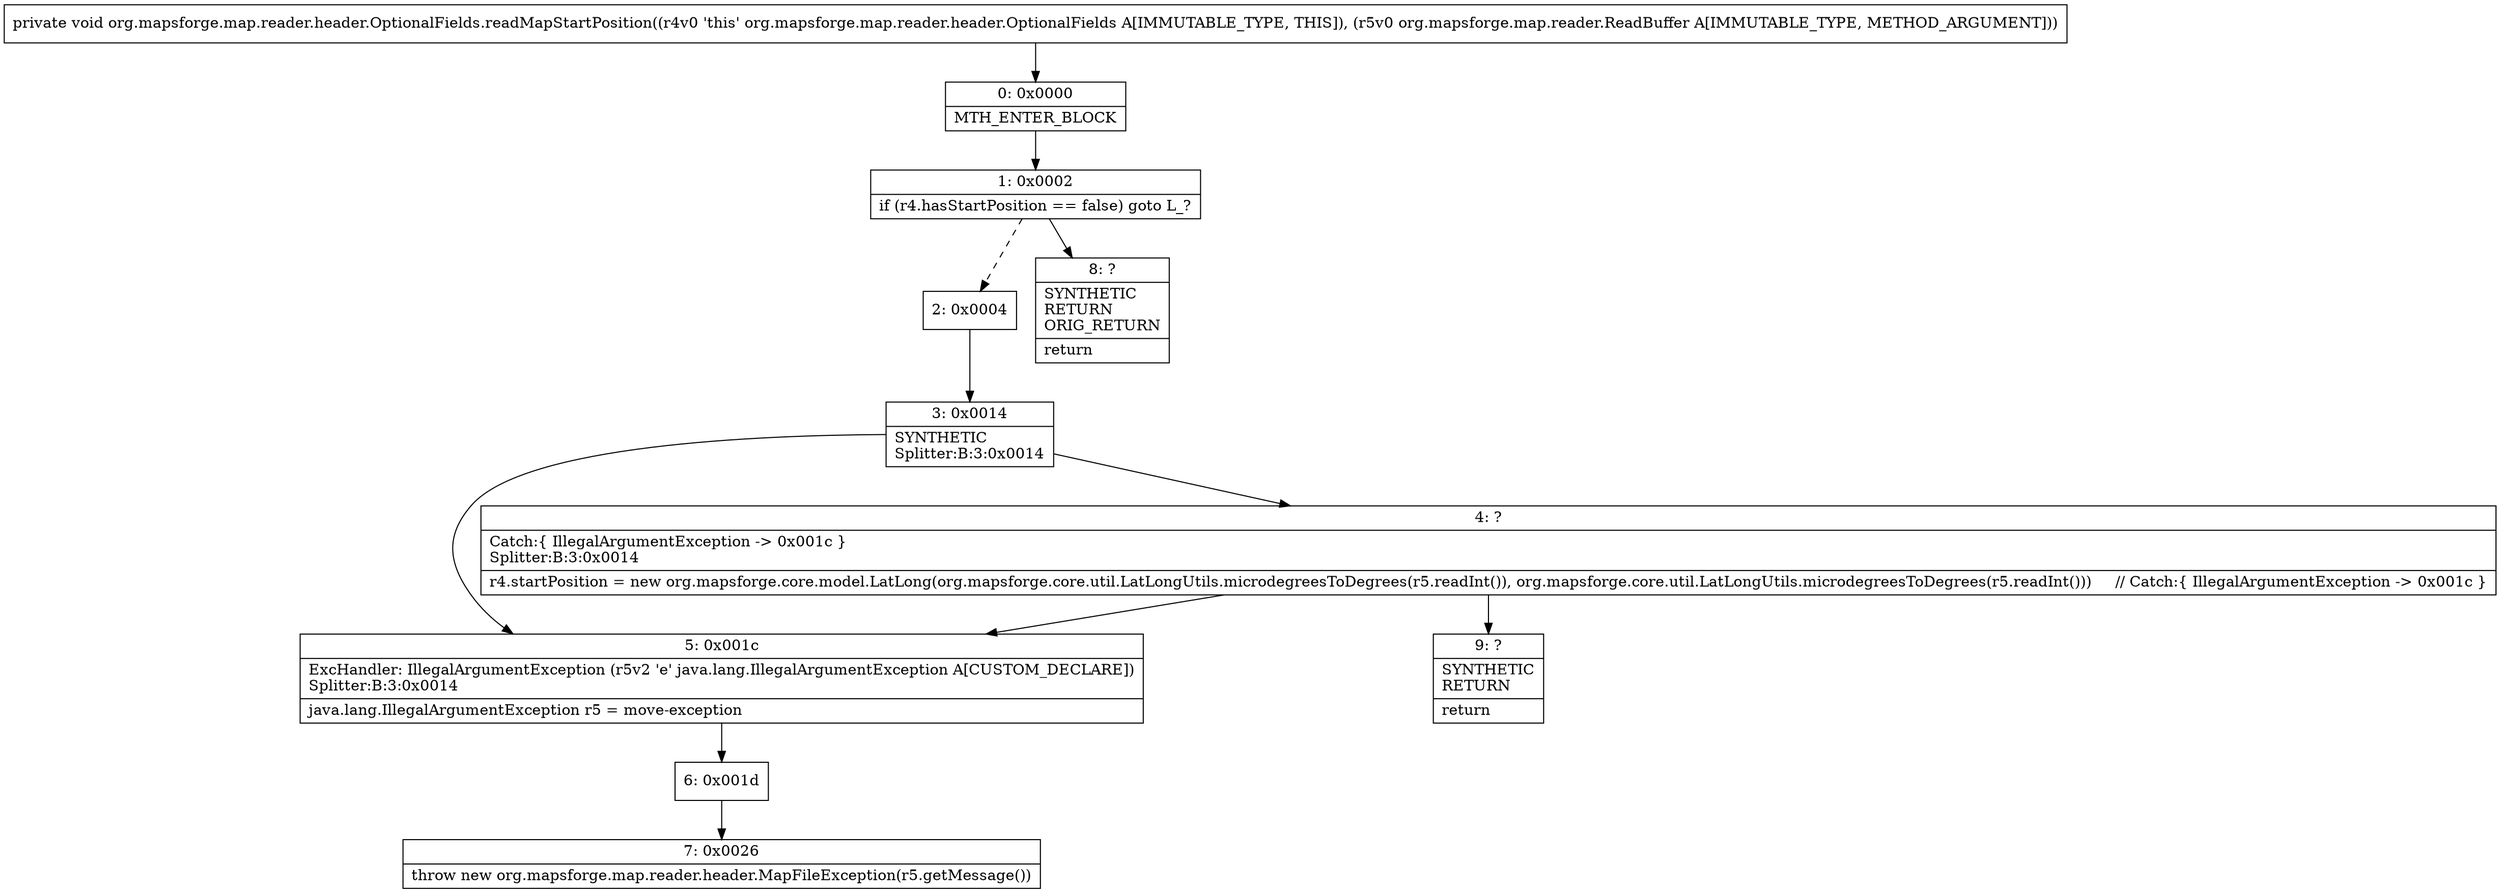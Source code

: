 digraph "CFG fororg.mapsforge.map.reader.header.OptionalFields.readMapStartPosition(Lorg\/mapsforge\/map\/reader\/ReadBuffer;)V" {
Node_0 [shape=record,label="{0\:\ 0x0000|MTH_ENTER_BLOCK\l}"];
Node_1 [shape=record,label="{1\:\ 0x0002|if (r4.hasStartPosition == false) goto L_?\l}"];
Node_2 [shape=record,label="{2\:\ 0x0004}"];
Node_3 [shape=record,label="{3\:\ 0x0014|SYNTHETIC\lSplitter:B:3:0x0014\l}"];
Node_4 [shape=record,label="{4\:\ ?|Catch:\{ IllegalArgumentException \-\> 0x001c \}\lSplitter:B:3:0x0014\l|r4.startPosition = new org.mapsforge.core.model.LatLong(org.mapsforge.core.util.LatLongUtils.microdegreesToDegrees(r5.readInt()), org.mapsforge.core.util.LatLongUtils.microdegreesToDegrees(r5.readInt()))     \/\/ Catch:\{ IllegalArgumentException \-\> 0x001c \}\l}"];
Node_5 [shape=record,label="{5\:\ 0x001c|ExcHandler: IllegalArgumentException (r5v2 'e' java.lang.IllegalArgumentException A[CUSTOM_DECLARE])\lSplitter:B:3:0x0014\l|java.lang.IllegalArgumentException r5 = move\-exception\l}"];
Node_6 [shape=record,label="{6\:\ 0x001d}"];
Node_7 [shape=record,label="{7\:\ 0x0026|throw new org.mapsforge.map.reader.header.MapFileException(r5.getMessage())\l}"];
Node_8 [shape=record,label="{8\:\ ?|SYNTHETIC\lRETURN\lORIG_RETURN\l|return\l}"];
Node_9 [shape=record,label="{9\:\ ?|SYNTHETIC\lRETURN\l|return\l}"];
MethodNode[shape=record,label="{private void org.mapsforge.map.reader.header.OptionalFields.readMapStartPosition((r4v0 'this' org.mapsforge.map.reader.header.OptionalFields A[IMMUTABLE_TYPE, THIS]), (r5v0 org.mapsforge.map.reader.ReadBuffer A[IMMUTABLE_TYPE, METHOD_ARGUMENT])) }"];
MethodNode -> Node_0;
Node_0 -> Node_1;
Node_1 -> Node_2[style=dashed];
Node_1 -> Node_8;
Node_2 -> Node_3;
Node_3 -> Node_4;
Node_3 -> Node_5;
Node_4 -> Node_5;
Node_4 -> Node_9;
Node_5 -> Node_6;
Node_6 -> Node_7;
}

